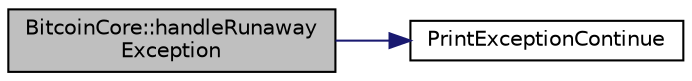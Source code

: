 digraph "BitcoinCore::handleRunawayException"
{
  edge [fontname="Helvetica",fontsize="10",labelfontname="Helvetica",labelfontsize="10"];
  node [fontname="Helvetica",fontsize="10",shape=record];
  rankdir="LR";
  Node2 [label="BitcoinCore::handleRunaway\lException",height=0.2,width=0.4,color="black", fillcolor="grey75", style="filled", fontcolor="black"];
  Node2 -> Node3 [color="midnightblue",fontsize="10",style="solid",fontname="Helvetica"];
  Node3 [label="PrintExceptionContinue",height=0.2,width=0.4,color="black", fillcolor="white", style="filled",URL="$util_8cpp.html#a477231880f761159de1567ad6fb98fac"];
}
